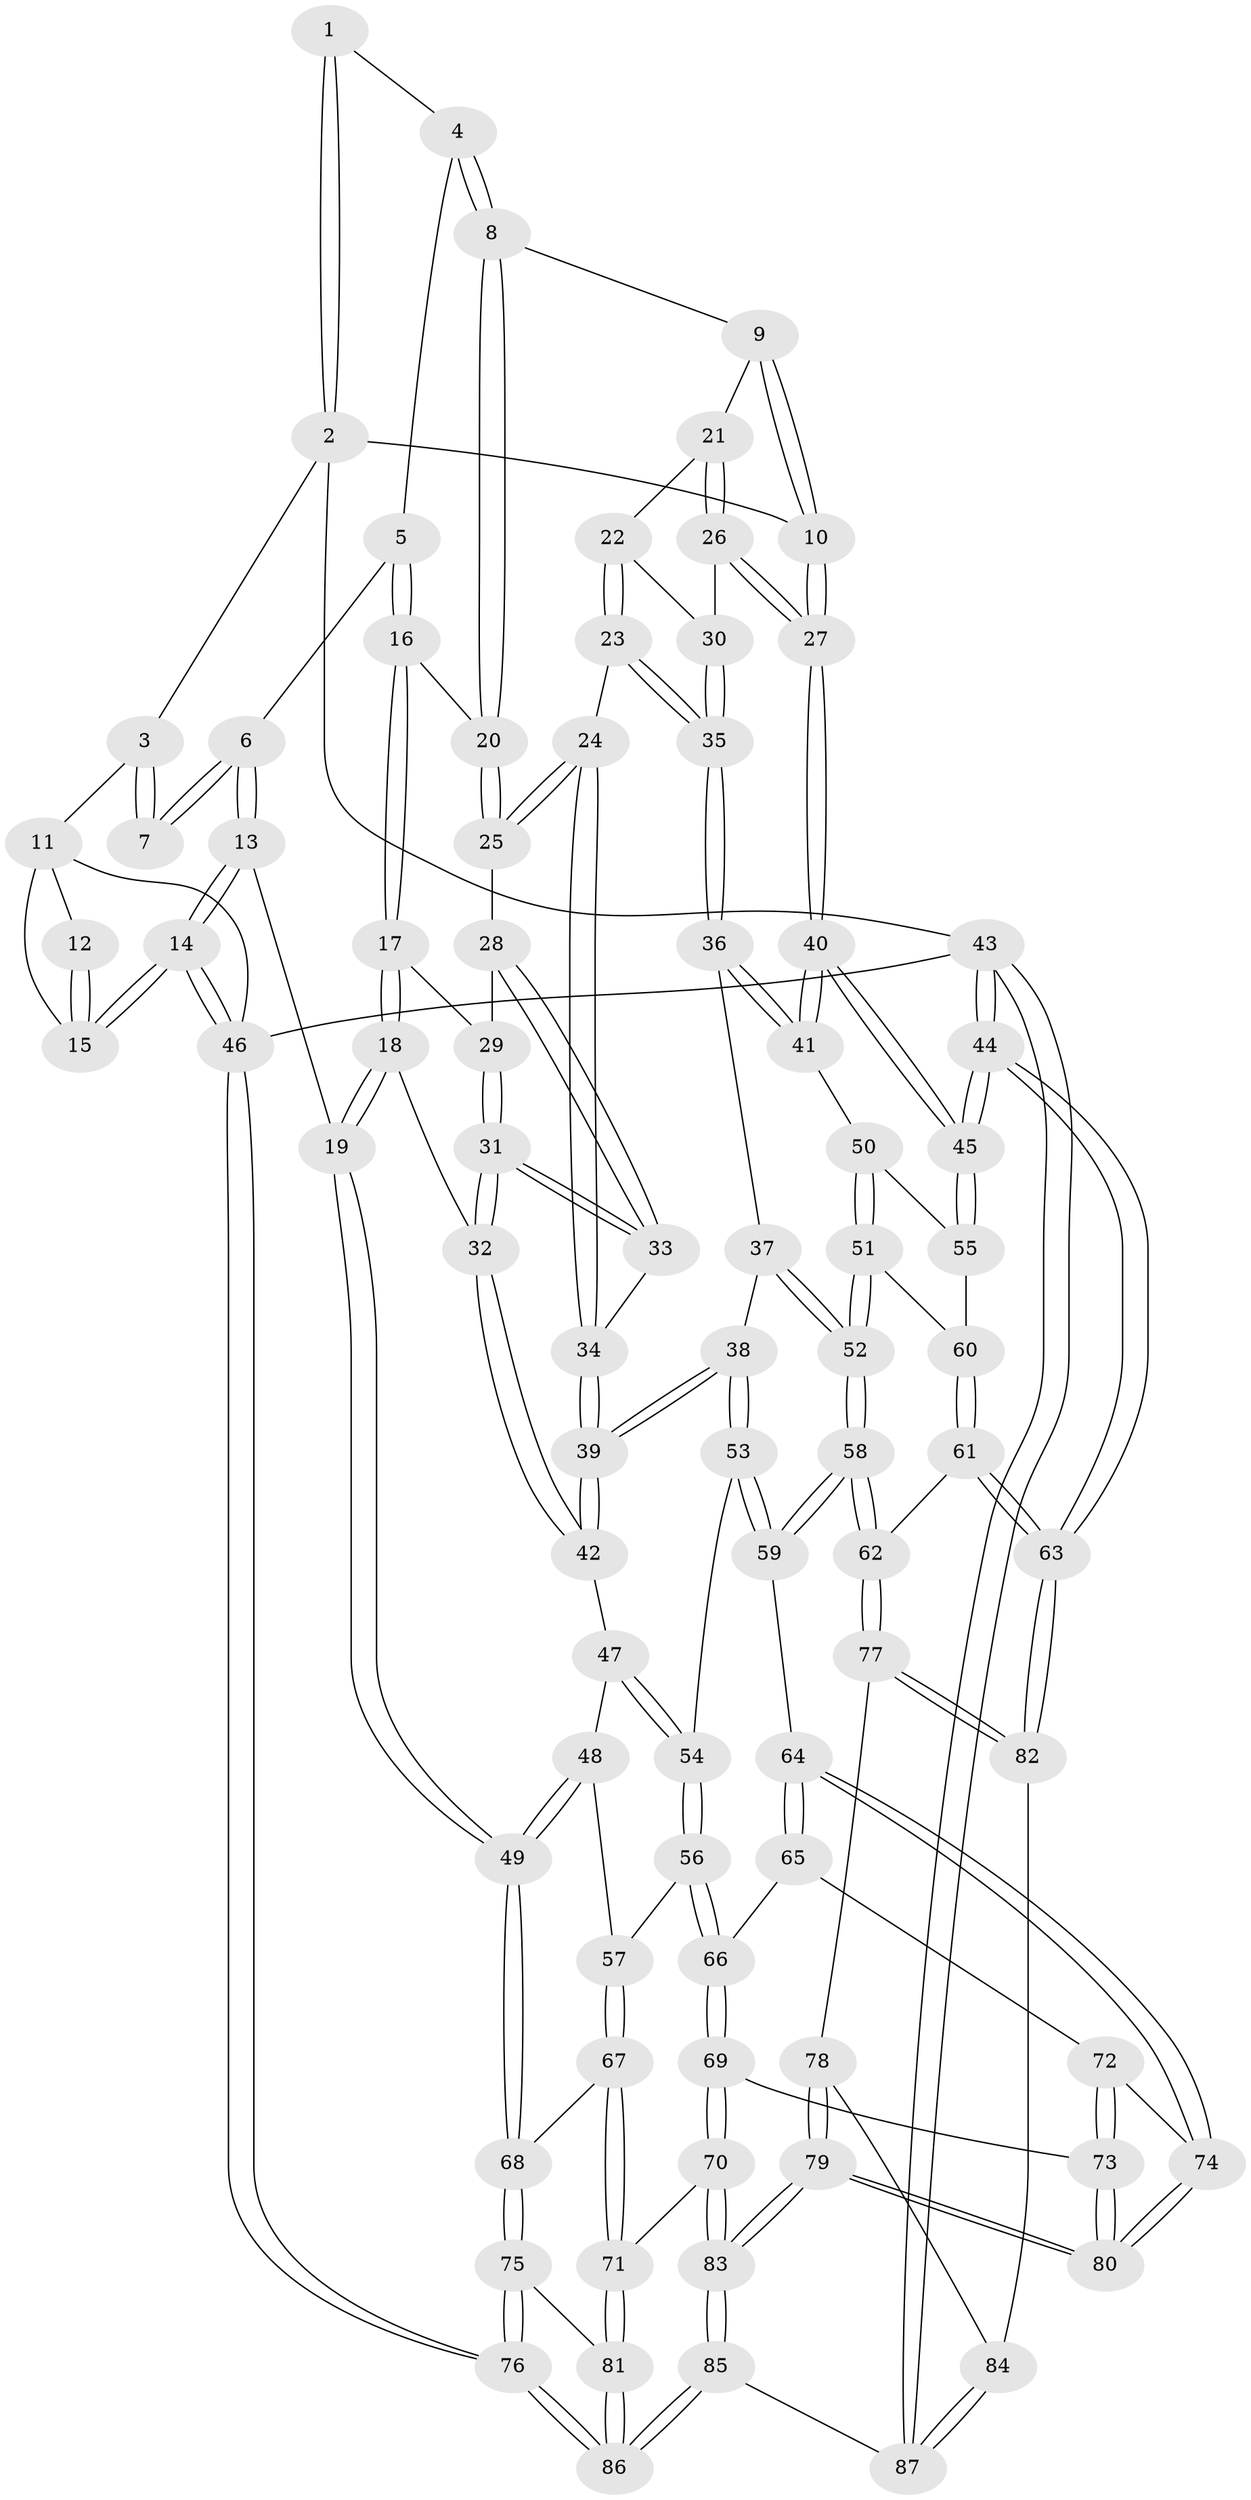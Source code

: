 // coarse degree distribution, {5: 0.09433962264150944, 4: 0.11320754716981132, 3: 0.660377358490566, 2: 0.1320754716981132}
// Generated by graph-tools (version 1.1) at 2025/54/03/04/25 22:54:17]
// undirected, 87 vertices, 214 edges
graph export_dot {
  node [color=gray90,style=filled];
  1 [pos="+0.5532474946194814+0"];
  2 [pos="+1+0"];
  3 [pos="+0.20881071109809626+0"];
  4 [pos="+0.5555917881698242+0"];
  5 [pos="+0.3740683445030421+0.13462061479472448"];
  6 [pos="+0.23392955472318216+0.08349519022610181"];
  7 [pos="+0.21640574800929735+0.03158480100252258"];
  8 [pos="+0.6510740418649781+0.10718612400846782"];
  9 [pos="+0.6966371989081588+0.12687949326234382"];
  10 [pos="+1+0"];
  11 [pos="+0+0.0515768149684209"];
  12 [pos="+0.17226803674302607+0.04216006764262822"];
  13 [pos="+0.025792262851776698+0.4249781388425587"];
  14 [pos="+0+0.4209423999503328"];
  15 [pos="+0+0.22551516449980943"];
  16 [pos="+0.3889372937778769+0.17366180417455251"];
  17 [pos="+0.38593241320306476+0.22863764584469695"];
  18 [pos="+0.25047892966476515+0.3683106138498371"];
  19 [pos="+0.035940646635987665+0.42955342042219946"];
  20 [pos="+0.5937695156257287+0.17423485458351148"];
  21 [pos="+0.6997462627171774+0.13114454971644404"];
  22 [pos="+0.7407887430913532+0.23429104407770981"];
  23 [pos="+0.7114258390464897+0.3460337183232528"];
  24 [pos="+0.6989551340762534+0.3512371457317354"];
  25 [pos="+0.5716742842166379+0.254437168394315"];
  26 [pos="+1+0.22115449380001068"];
  27 [pos="+1+0.16050388003558588"];
  28 [pos="+0.5553922958991652+0.27054806783422614"];
  29 [pos="+0.4434565564008837+0.2716578959884709"];
  30 [pos="+0.9361171870987619+0.2795584043561905"];
  31 [pos="+0.4652678170468331+0.4176349896049006"];
  32 [pos="+0.45680569079073174+0.43487771653710344"];
  33 [pos="+0.5471420285236064+0.35319486333017397"];
  34 [pos="+0.6517636672330189+0.4049544231486979"];
  35 [pos="+0.8253762951603766+0.40326331719453473"];
  36 [pos="+0.8305545103238835+0.44497832578159197"];
  37 [pos="+0.8058938546446037+0.4829782560565896"];
  38 [pos="+0.6501667669363635+0.5200320574082363"];
  39 [pos="+0.6367359223886332+0.4844002679157921"];
  40 [pos="+1+0.47701107879395854"];
  41 [pos="+0.9697979185279801+0.5082931744067396"];
  42 [pos="+0.45820953180811186+0.43864295301124395"];
  43 [pos="+1+1"];
  44 [pos="+1+0.8446613149169312"];
  45 [pos="+1+0.5478213054764673"];
  46 [pos="+0+1"];
  47 [pos="+0.45228127084912+0.4799144446739414"];
  48 [pos="+0.43482056453331247+0.5250621280046193"];
  49 [pos="+0.13973301659031265+0.5554859753377028"];
  50 [pos="+0.9638844908552167+0.5148248423797832"];
  51 [pos="+0.8683518132362528+0.5974003773140277"];
  52 [pos="+0.8243071782909233+0.6074707585119512"];
  53 [pos="+0.6432318151957551+0.5582544020718845"];
  54 [pos="+0.5884016201186222+0.573411188958436"];
  55 [pos="+0.934648823850178+0.6268236302688854"];
  56 [pos="+0.4988844612059602+0.6277658883527869"];
  57 [pos="+0.45169013944506237+0.6147668366380208"];
  58 [pos="+0.7776271382344312+0.6770324594906406"];
  59 [pos="+0.6932994247038295+0.651901192295137"];
  60 [pos="+0.9273984598973036+0.6329103841009768"];
  61 [pos="+0.9378651732787395+0.6771721719189682"];
  62 [pos="+0.7818726015981816+0.6844919128733071"];
  63 [pos="+1+0.8166694124207511"];
  64 [pos="+0.6735653646773299+0.6710147695041052"];
  65 [pos="+0.5550428543412577+0.6948607541861461"];
  66 [pos="+0.5220125064192143+0.6717628981135807"];
  67 [pos="+0.44092310080834424+0.623572056069301"];
  68 [pos="+0.15840262476626502+0.5900614957482739"];
  69 [pos="+0.45401580040098827+0.7922876987083639"];
  70 [pos="+0.4310915527483874+0.8029583870181131"];
  71 [pos="+0.3636542020635728+0.7929955749365802"];
  72 [pos="+0.5553398763413908+0.7040588505568843"];
  73 [pos="+0.5566536667814789+0.7787956260539949"];
  74 [pos="+0.6377160966530248+0.7596823938198235"];
  75 [pos="+0.17153077105393255+0.6307246199090042"];
  76 [pos="+0+1"];
  77 [pos="+0.8128187049340452+0.7914446722812213"];
  78 [pos="+0.8029062442717158+0.8039023173734451"];
  79 [pos="+0.6634788294433541+0.9231740836235011"];
  80 [pos="+0.6171744740454524+0.8122768218510825"];
  81 [pos="+0.3080235296292663+0.810958968175677"];
  82 [pos="+0.9691602995118621+0.823707778576971"];
  83 [pos="+0.6282905037309559+1"];
  84 [pos="+0.8592376109364198+0.9612583468574905"];
  85 [pos="+0.6257707513574504+1"];
  86 [pos="+0.16802235975536592+1"];
  87 [pos="+0.785967032319249+1"];
  1 -- 2;
  1 -- 2;
  1 -- 4;
  2 -- 3;
  2 -- 10;
  2 -- 43;
  3 -- 7;
  3 -- 7;
  3 -- 11;
  4 -- 5;
  4 -- 8;
  4 -- 8;
  5 -- 6;
  5 -- 16;
  5 -- 16;
  6 -- 7;
  6 -- 7;
  6 -- 13;
  6 -- 13;
  8 -- 9;
  8 -- 20;
  8 -- 20;
  9 -- 10;
  9 -- 10;
  9 -- 21;
  10 -- 27;
  10 -- 27;
  11 -- 12;
  11 -- 15;
  11 -- 46;
  12 -- 15;
  12 -- 15;
  13 -- 14;
  13 -- 14;
  13 -- 19;
  14 -- 15;
  14 -- 15;
  14 -- 46;
  14 -- 46;
  16 -- 17;
  16 -- 17;
  16 -- 20;
  17 -- 18;
  17 -- 18;
  17 -- 29;
  18 -- 19;
  18 -- 19;
  18 -- 32;
  19 -- 49;
  19 -- 49;
  20 -- 25;
  20 -- 25;
  21 -- 22;
  21 -- 26;
  21 -- 26;
  22 -- 23;
  22 -- 23;
  22 -- 30;
  23 -- 24;
  23 -- 35;
  23 -- 35;
  24 -- 25;
  24 -- 25;
  24 -- 34;
  24 -- 34;
  25 -- 28;
  26 -- 27;
  26 -- 27;
  26 -- 30;
  27 -- 40;
  27 -- 40;
  28 -- 29;
  28 -- 33;
  28 -- 33;
  29 -- 31;
  29 -- 31;
  30 -- 35;
  30 -- 35;
  31 -- 32;
  31 -- 32;
  31 -- 33;
  31 -- 33;
  32 -- 42;
  32 -- 42;
  33 -- 34;
  34 -- 39;
  34 -- 39;
  35 -- 36;
  35 -- 36;
  36 -- 37;
  36 -- 41;
  36 -- 41;
  37 -- 38;
  37 -- 52;
  37 -- 52;
  38 -- 39;
  38 -- 39;
  38 -- 53;
  38 -- 53;
  39 -- 42;
  39 -- 42;
  40 -- 41;
  40 -- 41;
  40 -- 45;
  40 -- 45;
  41 -- 50;
  42 -- 47;
  43 -- 44;
  43 -- 44;
  43 -- 87;
  43 -- 87;
  43 -- 46;
  44 -- 45;
  44 -- 45;
  44 -- 63;
  44 -- 63;
  45 -- 55;
  45 -- 55;
  46 -- 76;
  46 -- 76;
  47 -- 48;
  47 -- 54;
  47 -- 54;
  48 -- 49;
  48 -- 49;
  48 -- 57;
  49 -- 68;
  49 -- 68;
  50 -- 51;
  50 -- 51;
  50 -- 55;
  51 -- 52;
  51 -- 52;
  51 -- 60;
  52 -- 58;
  52 -- 58;
  53 -- 54;
  53 -- 59;
  53 -- 59;
  54 -- 56;
  54 -- 56;
  55 -- 60;
  56 -- 57;
  56 -- 66;
  56 -- 66;
  57 -- 67;
  57 -- 67;
  58 -- 59;
  58 -- 59;
  58 -- 62;
  58 -- 62;
  59 -- 64;
  60 -- 61;
  60 -- 61;
  61 -- 62;
  61 -- 63;
  61 -- 63;
  62 -- 77;
  62 -- 77;
  63 -- 82;
  63 -- 82;
  64 -- 65;
  64 -- 65;
  64 -- 74;
  64 -- 74;
  65 -- 66;
  65 -- 72;
  66 -- 69;
  66 -- 69;
  67 -- 68;
  67 -- 71;
  67 -- 71;
  68 -- 75;
  68 -- 75;
  69 -- 70;
  69 -- 70;
  69 -- 73;
  70 -- 71;
  70 -- 83;
  70 -- 83;
  71 -- 81;
  71 -- 81;
  72 -- 73;
  72 -- 73;
  72 -- 74;
  73 -- 80;
  73 -- 80;
  74 -- 80;
  74 -- 80;
  75 -- 76;
  75 -- 76;
  75 -- 81;
  76 -- 86;
  76 -- 86;
  77 -- 78;
  77 -- 82;
  77 -- 82;
  78 -- 79;
  78 -- 79;
  78 -- 84;
  79 -- 80;
  79 -- 80;
  79 -- 83;
  79 -- 83;
  81 -- 86;
  81 -- 86;
  82 -- 84;
  83 -- 85;
  83 -- 85;
  84 -- 87;
  84 -- 87;
  85 -- 86;
  85 -- 86;
  85 -- 87;
}

